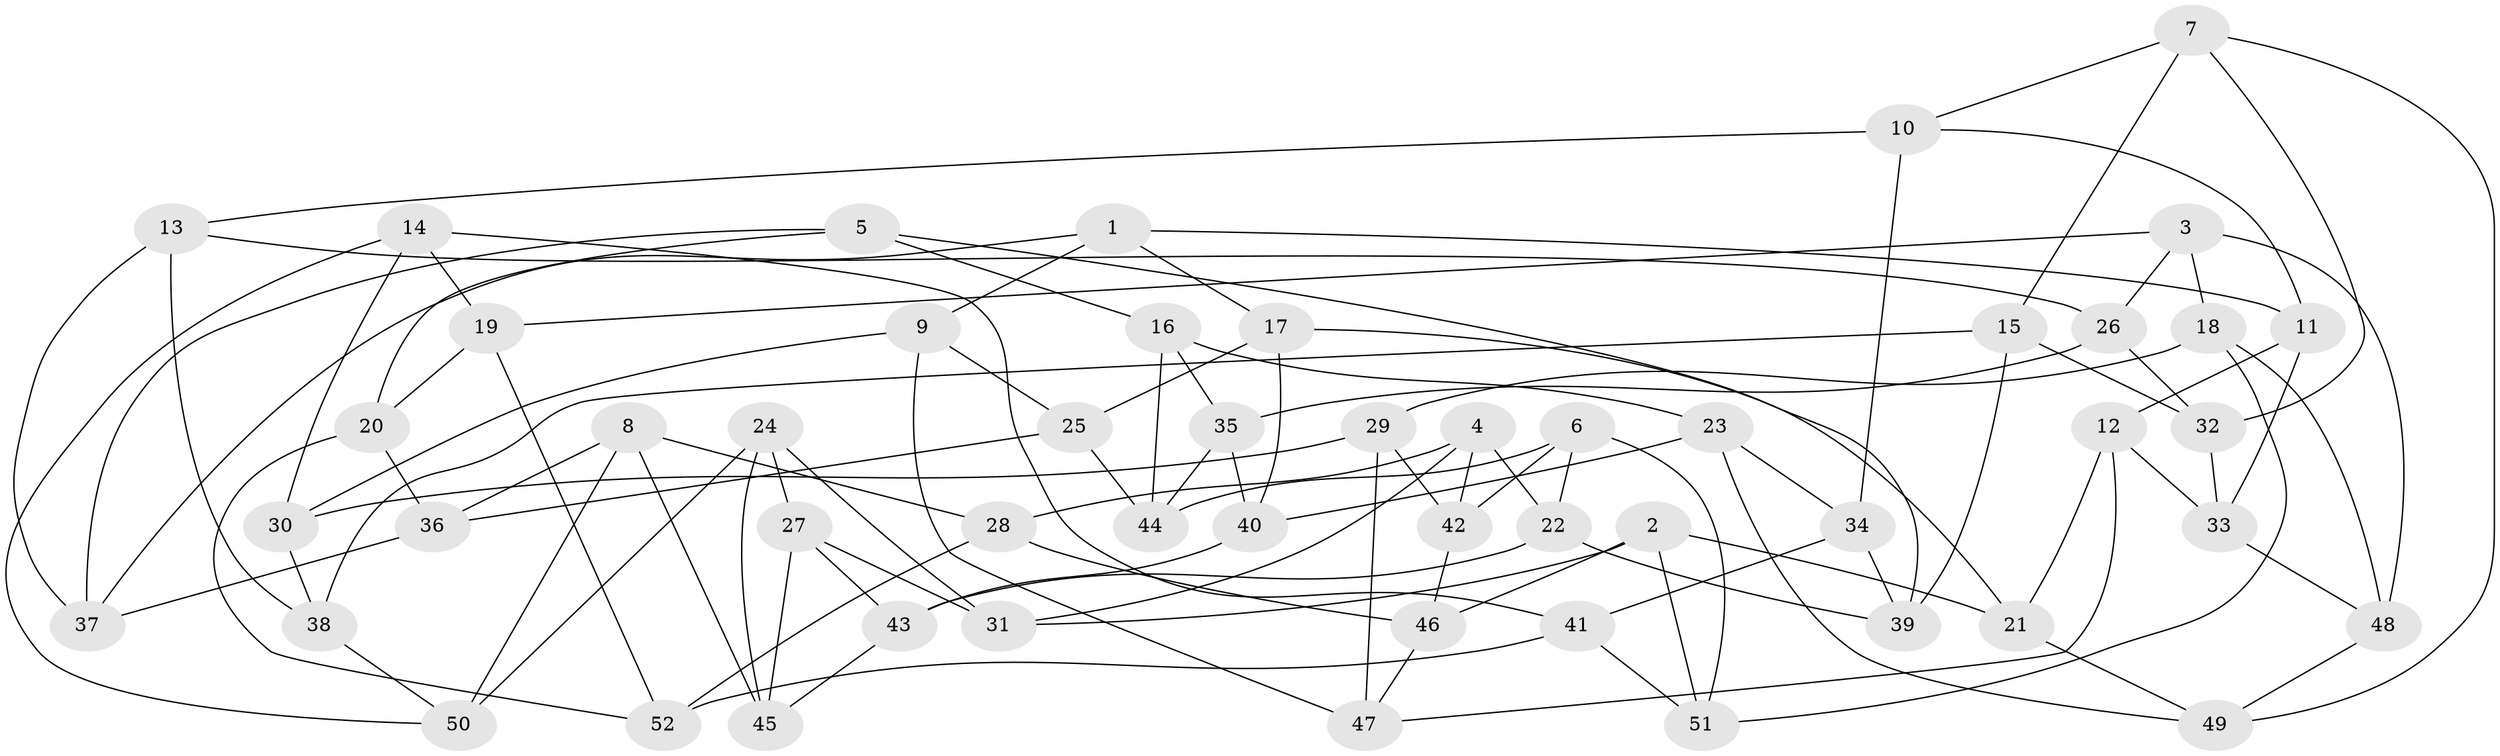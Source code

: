 // coarse degree distribution, {7: 0.05555555555555555, 6: 0.1388888888888889, 5: 0.05555555555555555, 4: 0.6388888888888888, 8: 0.05555555555555555, 3: 0.05555555555555555}
// Generated by graph-tools (version 1.1) at 2025/20/03/04/25 18:20:33]
// undirected, 52 vertices, 104 edges
graph export_dot {
graph [start="1"]
  node [color=gray90,style=filled];
  1;
  2;
  3;
  4;
  5;
  6;
  7;
  8;
  9;
  10;
  11;
  12;
  13;
  14;
  15;
  16;
  17;
  18;
  19;
  20;
  21;
  22;
  23;
  24;
  25;
  26;
  27;
  28;
  29;
  30;
  31;
  32;
  33;
  34;
  35;
  36;
  37;
  38;
  39;
  40;
  41;
  42;
  43;
  44;
  45;
  46;
  47;
  48;
  49;
  50;
  51;
  52;
  1 -- 37;
  1 -- 17;
  1 -- 9;
  1 -- 11;
  2 -- 51;
  2 -- 31;
  2 -- 21;
  2 -- 46;
  3 -- 26;
  3 -- 18;
  3 -- 19;
  3 -- 48;
  4 -- 42;
  4 -- 28;
  4 -- 22;
  4 -- 31;
  5 -- 37;
  5 -- 16;
  5 -- 39;
  5 -- 20;
  6 -- 42;
  6 -- 44;
  6 -- 22;
  6 -- 51;
  7 -- 10;
  7 -- 15;
  7 -- 49;
  7 -- 32;
  8 -- 50;
  8 -- 45;
  8 -- 36;
  8 -- 28;
  9 -- 25;
  9 -- 30;
  9 -- 47;
  10 -- 34;
  10 -- 13;
  10 -- 11;
  11 -- 33;
  11 -- 12;
  12 -- 33;
  12 -- 21;
  12 -- 47;
  13 -- 26;
  13 -- 38;
  13 -- 37;
  14 -- 19;
  14 -- 30;
  14 -- 41;
  14 -- 50;
  15 -- 32;
  15 -- 39;
  15 -- 38;
  16 -- 35;
  16 -- 44;
  16 -- 23;
  17 -- 25;
  17 -- 40;
  17 -- 21;
  18 -- 29;
  18 -- 51;
  18 -- 48;
  19 -- 52;
  19 -- 20;
  20 -- 36;
  20 -- 52;
  21 -- 49;
  22 -- 43;
  22 -- 39;
  23 -- 49;
  23 -- 34;
  23 -- 40;
  24 -- 27;
  24 -- 45;
  24 -- 31;
  24 -- 50;
  25 -- 44;
  25 -- 36;
  26 -- 35;
  26 -- 32;
  27 -- 45;
  27 -- 31;
  27 -- 43;
  28 -- 46;
  28 -- 52;
  29 -- 47;
  29 -- 42;
  29 -- 30;
  30 -- 38;
  32 -- 33;
  33 -- 48;
  34 -- 39;
  34 -- 41;
  35 -- 44;
  35 -- 40;
  36 -- 37;
  38 -- 50;
  40 -- 43;
  41 -- 51;
  41 -- 52;
  42 -- 46;
  43 -- 45;
  46 -- 47;
  48 -- 49;
}
